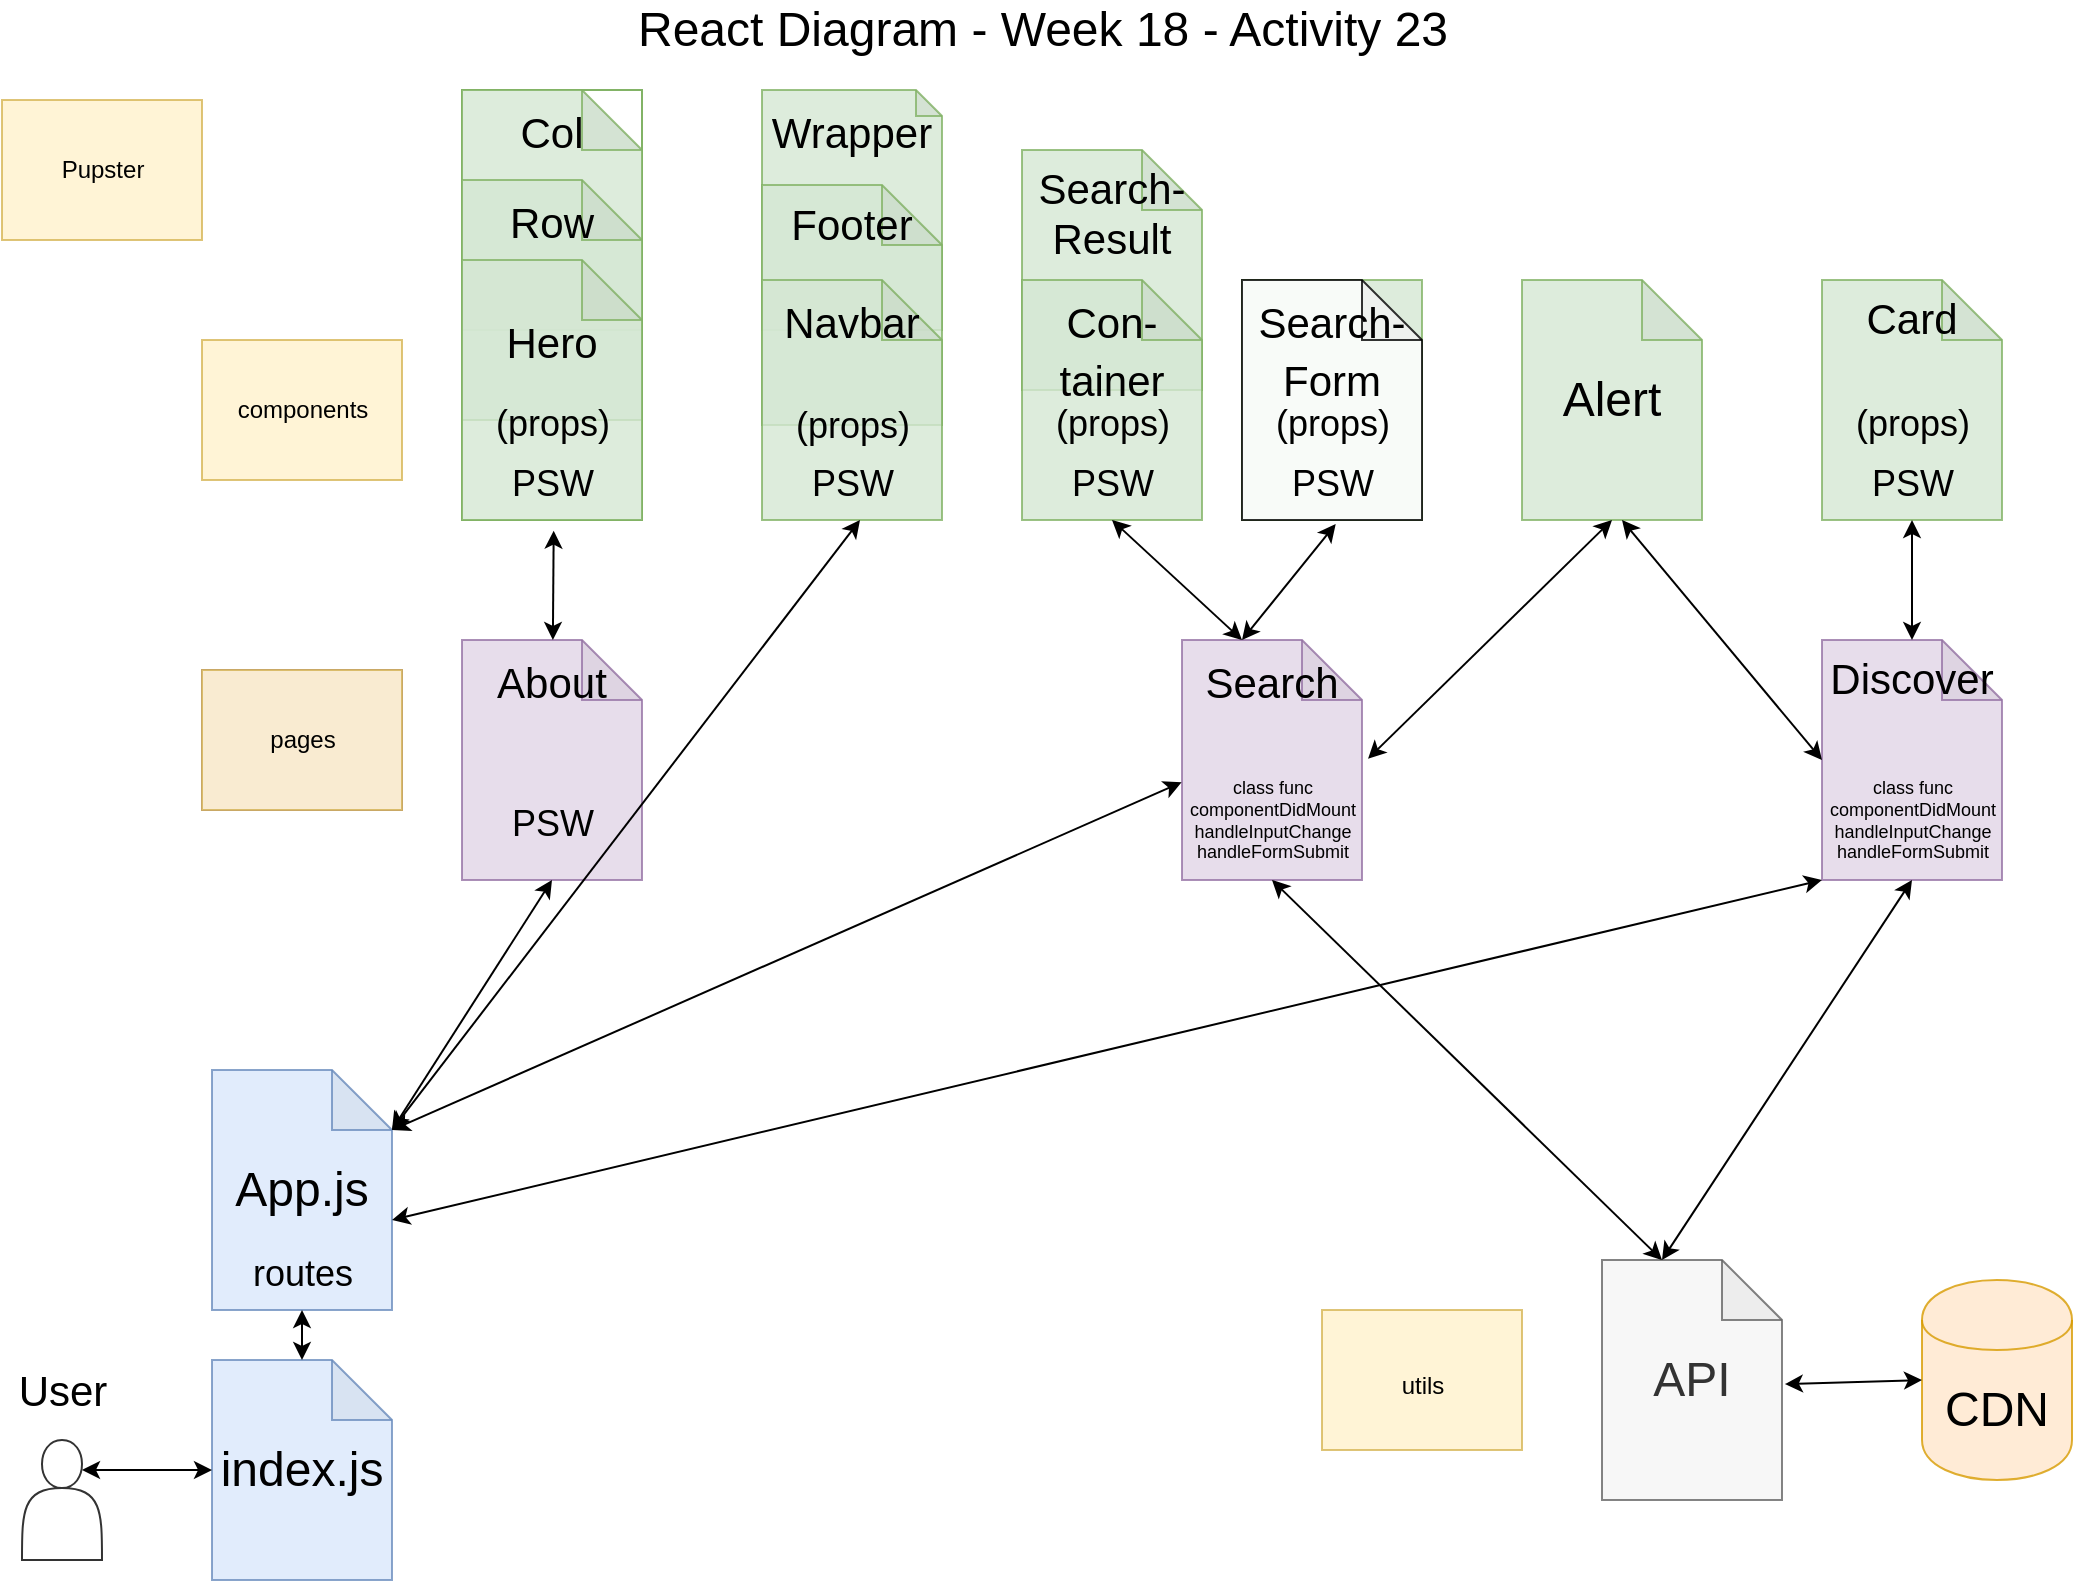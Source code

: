 <mxfile version="13.2.1" type="github">
  <diagram id="ovLufhgYYAJsv14iE1V-" name="Page-1">
    <mxGraphModel dx="1221" dy="940" grid="1" gridSize="10" guides="1" tooltips="1" connect="1" arrows="1" fold="1" page="1" pageScale="1" pageWidth="1100" pageHeight="850" math="0" shadow="0">
      <root>
        <mxCell id="0" />
        <mxCell id="1" parent="0" />
        <mxCell id="mtFovxy9MhyzxlUuzQmF-48" value="&lt;font style=&quot;font-size: 21px&quot;&gt;Wrapper&lt;/font&gt;" style="shape=note;whiteSpace=wrap;html=1;backgroundOutline=1;darkOpacity=0.05;fontSize=24;opacity=80;verticalAlign=top;size=13;fillColor=#d5e8d4;strokeColor=#82b366;" vertex="1" parent="1">
          <mxGeometry x="410" y="65" width="90" height="120" as="geometry" />
        </mxCell>
        <mxCell id="mtFovxy9MhyzxlUuzQmF-2" value="" style="group" vertex="1" connectable="0" parent="1">
          <mxGeometry x="30" y="70" width="100" height="70" as="geometry" />
        </mxCell>
        <mxCell id="yHwTe9zug0kXlLt8LPYq-1" value="" style="rounded=0;whiteSpace=wrap;html=1;fillColor=#fff2cc;strokeColor=#d6b656;opacity=80;movable=0;resizable=0;rotatable=0;deletable=0;editable=0;connectable=0;" parent="mtFovxy9MhyzxlUuzQmF-2" vertex="1">
          <mxGeometry width="100" height="70" as="geometry" />
        </mxCell>
        <mxCell id="mtFovxy9MhyzxlUuzQmF-1" value="Pupster" style="text;html=1;resizable=1;autosize=1;align=center;verticalAlign=middle;points=[];fillColor=none;strokeColor=none;rounded=0;opacity=80;movable=1;rotatable=1;deletable=1;editable=1;connectable=1;container=1;" vertex="1" parent="mtFovxy9MhyzxlUuzQmF-2">
          <mxGeometry x="20" y="25" width="60" height="20" as="geometry" />
        </mxCell>
        <mxCell id="mtFovxy9MhyzxlUuzQmF-3" value="React Diagram - Week 18 - Activity 23" style="text;html=1;resizable=0;autosize=1;align=center;verticalAlign=middle;points=[];fillColor=none;strokeColor=none;rounded=0;opacity=80;fontSize=24;" vertex="1" parent="1">
          <mxGeometry x="340" y="20" width="420" height="30" as="geometry" />
        </mxCell>
        <mxCell id="mtFovxy9MhyzxlUuzQmF-25" value="" style="group" vertex="1" connectable="0" parent="1">
          <mxGeometry x="130" y="190" width="100" height="70" as="geometry" />
        </mxCell>
        <mxCell id="mtFovxy9MhyzxlUuzQmF-26" value="" style="rounded=0;whiteSpace=wrap;html=1;fillColor=#fff2cc;strokeColor=#d6b656;opacity=80;movable=0;resizable=0;rotatable=0;deletable=0;editable=0;connectable=0;" vertex="1" parent="mtFovxy9MhyzxlUuzQmF-25">
          <mxGeometry width="100" height="70" as="geometry" />
        </mxCell>
        <mxCell id="mtFovxy9MhyzxlUuzQmF-27" value="components" style="text;html=1;resizable=1;autosize=1;align=center;verticalAlign=middle;points=[];fillColor=none;strokeColor=none;rounded=0;opacity=80;movable=1;rotatable=1;deletable=1;editable=1;connectable=1;container=1;" vertex="1" parent="mtFovxy9MhyzxlUuzQmF-25">
          <mxGeometry y="25" width="100" height="20" as="geometry" />
        </mxCell>
        <mxCell id="mtFovxy9MhyzxlUuzQmF-31" value="" style="group;fillColor=#e1d5e7;strokeColor=#9673a6;" vertex="1" connectable="0" parent="1">
          <mxGeometry x="130" y="355" width="100" height="70" as="geometry" />
        </mxCell>
        <mxCell id="mtFovxy9MhyzxlUuzQmF-29" value="" style="rounded=0;whiteSpace=wrap;html=1;fillColor=#fff2cc;strokeColor=#d6b656;opacity=80;movable=0;resizable=0;rotatable=0;deletable=0;editable=0;connectable=0;" vertex="1" parent="mtFovxy9MhyzxlUuzQmF-31">
          <mxGeometry width="100" height="70" as="geometry" />
        </mxCell>
        <mxCell id="mtFovxy9MhyzxlUuzQmF-30" value="pages" style="text;html=1;resizable=1;autosize=1;align=center;verticalAlign=middle;points=[];fillColor=none;strokeColor=none;rounded=0;opacity=80;movable=1;rotatable=1;deletable=1;editable=1;connectable=1;container=0;" vertex="1" parent="mtFovxy9MhyzxlUuzQmF-31">
          <mxGeometry x="25" y="25" width="50" height="20" as="geometry" />
        </mxCell>
        <mxCell id="mtFovxy9MhyzxlUuzQmF-33" value="" style="group" vertex="1" connectable="0" parent="1">
          <mxGeometry x="690" y="675" width="100" height="70" as="geometry" />
        </mxCell>
        <mxCell id="mtFovxy9MhyzxlUuzQmF-34" value="" style="rounded=0;whiteSpace=wrap;html=1;fillColor=#fff2cc;strokeColor=#d6b656;opacity=80;movable=0;resizable=0;rotatable=0;deletable=0;editable=0;connectable=0;" vertex="1" parent="mtFovxy9MhyzxlUuzQmF-33">
          <mxGeometry width="100" height="70" as="geometry" />
        </mxCell>
        <mxCell id="mtFovxy9MhyzxlUuzQmF-35" value="utils" style="text;html=1;resizable=1;autosize=1;align=center;verticalAlign=middle;points=[];fillColor=none;strokeColor=none;rounded=0;opacity=80;movable=1;rotatable=1;deletable=1;editable=1;connectable=1;container=1;" vertex="1" parent="mtFovxy9MhyzxlUuzQmF-33">
          <mxGeometry x="25" y="25" width="50" height="25" as="geometry" />
        </mxCell>
        <mxCell id="mtFovxy9MhyzxlUuzQmF-36" value="&lt;font style=&quot;font-size: 21px&quot;&gt;About&lt;/font&gt;" style="shape=note;whiteSpace=wrap;html=1;backgroundOutline=1;darkOpacity=0.05;fontSize=24;opacity=80;fillColor=#e1d5e7;strokeColor=#9673a6;verticalAlign=top;" vertex="1" parent="1">
          <mxGeometry x="260" y="340" width="90" height="120" as="geometry" />
        </mxCell>
        <mxCell id="mtFovxy9MhyzxlUuzQmF-37" value="&lt;font style=&quot;font-size: 21px&quot;&gt;Search&lt;/font&gt;" style="shape=note;whiteSpace=wrap;html=1;backgroundOutline=1;darkOpacity=0.05;fontSize=24;opacity=80;fillColor=#e1d5e7;strokeColor=#9673a6;verticalAlign=top;" vertex="1" parent="1">
          <mxGeometry x="620" y="340" width="90" height="120" as="geometry" />
        </mxCell>
        <mxCell id="mtFovxy9MhyzxlUuzQmF-38" value="Discover" style="shape=note;whiteSpace=wrap;html=1;backgroundOutline=1;darkOpacity=0.05;fontSize=21;opacity=80;fillColor=#e1d5e7;strokeColor=#9673a6;verticalAlign=top;" vertex="1" parent="1">
          <mxGeometry x="940" y="340" width="90" height="120" as="geometry" />
        </mxCell>
        <mxCell id="mtFovxy9MhyzxlUuzQmF-39" value="API" style="shape=note;whiteSpace=wrap;html=1;backgroundOutline=1;darkOpacity=0.05;fontSize=24;opacity=80;fillColor=#f5f5f5;strokeColor=#666666;fontColor=#333333;" vertex="1" parent="1">
          <mxGeometry x="830" y="650" width="90" height="120" as="geometry" />
        </mxCell>
        <mxCell id="mtFovxy9MhyzxlUuzQmF-40" value="Card" style="shape=note;whiteSpace=wrap;html=1;backgroundOutline=1;darkOpacity=0.05;fontSize=21;opacity=80;verticalAlign=top;fillColor=#d5e8d4;strokeColor=#82b366;" vertex="1" parent="1">
          <mxGeometry x="940" y="160" width="90" height="120" as="geometry" />
        </mxCell>
        <mxCell id="mtFovxy9MhyzxlUuzQmF-41" value="Alert" style="shape=note;whiteSpace=wrap;html=1;backgroundOutline=1;darkOpacity=0.05;fontSize=24;opacity=80;fillColor=#d5e8d4;strokeColor=#82b366;" vertex="1" parent="1">
          <mxGeometry x="790" y="160" width="90" height="120" as="geometry" />
        </mxCell>
        <mxCell id="mtFovxy9MhyzxlUuzQmF-43" value="App.js" style="shape=note;whiteSpace=wrap;html=1;backgroundOutline=1;darkOpacity=0.05;fontSize=24;opacity=80;fillColor=#dae8fc;strokeColor=#6c8ebf;" vertex="1" parent="1">
          <mxGeometry x="135" y="555" width="90" height="120" as="geometry" />
        </mxCell>
        <mxCell id="mtFovxy9MhyzxlUuzQmF-44" value="Footer" style="shape=note;whiteSpace=wrap;html=1;backgroundOutline=1;darkOpacity=0.05;fontSize=21;opacity=80;verticalAlign=top;fillColor=#d5e8d4;strokeColor=#82b366;" vertex="1" parent="1">
          <mxGeometry x="410" y="112.5" width="90" height="120" as="geometry" />
        </mxCell>
        <mxCell id="mtFovxy9MhyzxlUuzQmF-45" value="&lt;font style=&quot;font-size: 21px&quot;&gt;Navbar&lt;/font&gt;" style="shape=note;whiteSpace=wrap;html=1;backgroundOutline=1;darkOpacity=0.05;fontSize=24;opacity=80;verticalAlign=top;fillColor=#d5e8d4;strokeColor=#82b366;" vertex="1" parent="1">
          <mxGeometry x="410" y="160" width="90" height="120" as="geometry" />
        </mxCell>
        <mxCell id="mtFovxy9MhyzxlUuzQmF-46" value="Search-&lt;br style=&quot;font-size: 21px;&quot;&gt;Result" style="shape=note;whiteSpace=wrap;html=1;backgroundOutline=1;darkOpacity=0.05;fontSize=21;opacity=80;verticalAlign=top;fillColor=#d5e8d4;strokeColor=#82b366;" vertex="1" parent="1">
          <mxGeometry x="540" y="95" width="90" height="120" as="geometry" />
        </mxCell>
        <mxCell id="mtFovxy9MhyzxlUuzQmF-47" value="&lt;font style=&quot;font-size: 21px&quot;&gt;Con-tainer&lt;/font&gt;" style="shape=note;whiteSpace=wrap;html=1;backgroundOutline=1;darkOpacity=0.05;fontSize=24;opacity=80;verticalAlign=top;fillColor=#d5e8d4;strokeColor=#82b366;" vertex="1" parent="1">
          <mxGeometry x="540" y="160" width="90" height="120" as="geometry" />
        </mxCell>
        <mxCell id="mtFovxy9MhyzxlUuzQmF-54" value="" style="group;verticalAlign=top;fillColor=#FFFFFF;strokeColor=#82b366;" vertex="1" connectable="0" parent="1">
          <mxGeometry x="260" y="65" width="90" height="215" as="geometry" />
        </mxCell>
        <mxCell id="mtFovxy9MhyzxlUuzQmF-49" value="&lt;font style=&quot;font-size: 21px&quot;&gt;Col&lt;/font&gt;" style="shape=note;whiteSpace=wrap;html=1;backgroundOutline=1;darkOpacity=0.05;fontSize=24;opacity=80;verticalAlign=top;container=1;fillColor=#d5e8d4;strokeColor=#82b366;" vertex="1" parent="mtFovxy9MhyzxlUuzQmF-54">
          <mxGeometry width="90" height="120" as="geometry" />
        </mxCell>
        <mxCell id="mtFovxy9MhyzxlUuzQmF-51" value="&lt;font style=&quot;font-size: 21px&quot;&gt;Row&lt;/font&gt;" style="shape=note;whiteSpace=wrap;html=1;backgroundOutline=1;darkOpacity=0.05;fontSize=24;opacity=80;verticalAlign=top;fillColor=#d5e8d4;strokeColor=#82b366;" vertex="1" parent="mtFovxy9MhyzxlUuzQmF-54">
          <mxGeometry y="45" width="90" height="120" as="geometry" />
        </mxCell>
        <mxCell id="mtFovxy9MhyzxlUuzQmF-50" value="&lt;p style=&quot;line-height: 80%&quot;&gt;&lt;font style=&quot;font-size: 21px&quot;&gt;Hero&lt;/font&gt;&lt;br&gt;&lt;/p&gt;" style="shape=note;whiteSpace=wrap;html=1;backgroundOutline=1;darkOpacity=0.05;fontSize=24;opacity=80;labelPosition=center;verticalLabelPosition=middle;align=center;verticalAlign=top;fillColor=#d5e8d4;strokeColor=#82b366;" vertex="1" parent="mtFovxy9MhyzxlUuzQmF-54">
          <mxGeometry y="85" width="90" height="130" as="geometry" />
        </mxCell>
        <mxCell id="mtFovxy9MhyzxlUuzQmF-74" value="" style="group" vertex="1" connectable="0" parent="mtFovxy9MhyzxlUuzQmF-54">
          <mxGeometry x="10" y="145" width="70" height="70" as="geometry" />
        </mxCell>
        <mxCell id="mtFovxy9MhyzxlUuzQmF-57" value="&lt;font style=&quot;font-size: 18px&quot;&gt;(props)&lt;/font&gt;" style="text;html=1;resizable=0;autosize=1;align=center;verticalAlign=middle;points=[];fillColor=none;strokeColor=none;rounded=0;fontSize=24;opacity=80;" vertex="1" parent="mtFovxy9MhyzxlUuzQmF-74">
          <mxGeometry width="70" height="40" as="geometry" />
        </mxCell>
        <mxCell id="mtFovxy9MhyzxlUuzQmF-58" value="&lt;span style=&quot;font-size: 18px&quot;&gt;PSW&lt;/span&gt;&lt;span style=&quot;color: rgba(0 , 0 , 0 , 0) ; font-family: monospace ; font-size: 0px&quot;&gt;%3CmxGraphModel%3E%3Croot%3E%3CmxCell%20id%3D%220%22%2F%3E%3CmxCell%20id%3D%221%22%20parent%3D%220%22%2F%3E%3CmxCell%20id%3D%222%22%20value%3D%22%26lt%3Bfont%20style%3D%26quot%3Bfont-size%3A%2018px%26quot%3B%26gt%3B(props)%26lt%3B%2Ffont%26gt%3B%22%20style%3D%22text%3Bhtml%3D1%3Bresizable%3D0%3Bautosize%3D1%3Balign%3Dcenter%3BverticalAlign%3Dmiddle%3Bpoints%3D%5B%5D%3BfillColor%3Dnone%3BstrokeColor%3Dnone%3Brounded%3D0%3BfontSize%3D24%3Bopacity%3D80%3B%22%20vertex%3D%221%22%20parent%3D%221%22%3E%3CmxGeometry%20x%3D%22270%22%20y%3D%22260%22%20width%3D%2270%22%20height%3D%2240%22%20as%3D%22geometry%22%2F%3E%3C%2FmxCell%3E%3C%2Froot%3E%3C%2FmxGraphModel%3E&lt;/span&gt;" style="text;html=1;resizable=0;autosize=1;align=center;verticalAlign=middle;points=[];fillColor=none;strokeColor=none;rounded=0;fontSize=24;opacity=80;" vertex="1" parent="mtFovxy9MhyzxlUuzQmF-74">
          <mxGeometry x="5" y="30" width="60" height="40" as="geometry" />
        </mxCell>
        <mxCell id="mtFovxy9MhyzxlUuzQmF-60" value="" style="endArrow=classic;startArrow=classic;html=1;fontSize=24;entryX=0.5;entryY=1;entryDx=0;entryDy=0;entryPerimeter=0;exitX=0;exitY=0;exitDx=30;exitDy=0;exitPerimeter=0;" edge="1" parent="1" source="mtFovxy9MhyzxlUuzQmF-39" target="mtFovxy9MhyzxlUuzQmF-38">
          <mxGeometry width="50" height="50" relative="1" as="geometry">
            <mxPoint x="260" y="590" as="sourcePoint" />
            <mxPoint x="310" y="540" as="targetPoint" />
          </mxGeometry>
        </mxCell>
        <mxCell id="mtFovxy9MhyzxlUuzQmF-61" value="" style="endArrow=classic;startArrow=classic;html=1;fontSize=24;exitX=0;exitY=0;exitDx=30;exitDy=0;exitPerimeter=0;entryX=0.5;entryY=1;entryDx=0;entryDy=0;entryPerimeter=0;" edge="1" parent="1" source="mtFovxy9MhyzxlUuzQmF-39" target="mtFovxy9MhyzxlUuzQmF-37">
          <mxGeometry width="50" height="50" relative="1" as="geometry">
            <mxPoint x="340" y="710" as="sourcePoint" />
            <mxPoint x="670" y="495" as="targetPoint" />
          </mxGeometry>
        </mxCell>
        <mxCell id="mtFovxy9MhyzxlUuzQmF-62" value="" style="endArrow=classic;startArrow=classic;html=1;fontSize=24;entryX=0.514;entryY=1.134;entryDx=0;entryDy=0;entryPerimeter=0;" edge="1" parent="1" source="mtFovxy9MhyzxlUuzQmF-36" target="mtFovxy9MhyzxlUuzQmF-58">
          <mxGeometry width="50" height="50" relative="1" as="geometry">
            <mxPoint x="260" y="400" as="sourcePoint" />
            <mxPoint x="310" y="350" as="targetPoint" />
          </mxGeometry>
        </mxCell>
        <mxCell id="mtFovxy9MhyzxlUuzQmF-65" value="index.js" style="shape=note;whiteSpace=wrap;html=1;backgroundOutline=1;darkOpacity=0.05;fontSize=24;opacity=80;fillColor=#dae8fc;strokeColor=#6c8ebf;" vertex="1" parent="1">
          <mxGeometry x="135" y="700" width="90" height="110" as="geometry" />
        </mxCell>
        <mxCell id="mtFovxy9MhyzxlUuzQmF-68" value="" style="endArrow=classic;startArrow=classic;html=1;fontSize=24;entryX=0.5;entryY=1;entryDx=0;entryDy=0;entryPerimeter=0;exitX=0;exitY=0;exitDx=90;exitDy=30;exitPerimeter=0;" edge="1" parent="1" source="mtFovxy9MhyzxlUuzQmF-43" target="mtFovxy9MhyzxlUuzQmF-36">
          <mxGeometry width="50" height="50" relative="1" as="geometry">
            <mxPoint x="460" y="490" as="sourcePoint" />
            <mxPoint x="510" y="440" as="targetPoint" />
          </mxGeometry>
        </mxCell>
        <mxCell id="mtFovxy9MhyzxlUuzQmF-70" value="&lt;span style=&quot;font-size: 18px&quot;&gt;PSW&lt;/span&gt;&lt;span style=&quot;color: rgba(0 , 0 , 0 , 0) ; font-family: monospace ; font-size: 0px&quot;&gt;%3CmxGraphModel%3E%3Croot%3E%3CmxCell%20id%3D%220%22%2F%3E%3CmxCell%20id%3D%221%22%20parent%3D%220%22%2F%3E%3CmxCell%20id%3D%222%22%20value%3D%22%26lt%3Bfont%20style%3D%26quot%3Bfont-size%3A%2018px%26quot%3B%26gt%3B(props)%26lt%3B%2Ffont%26gt%3B%22%20style%3D%22text%3Bhtml%3D1%3Bresizable%3D0%3Bautosize%3D1%3Balign%3Dcenter%3BverticalAlign%3Dmiddle%3Bpoints%3D%5B%5D%3BfillColor%3Dnone%3BstrokeColor%3Dnone%3Brounded%3D0%3BfontSize%3D24%3Bopacity%3D80%3B%22%20vertex%3D%221%22%20parent%3D%221%22%3E%3CmxGeometry%20x%3D%22270%22%20y%3D%22260%22%20width%3D%2270%22%20height%3D%2240%22%20as%3D%22geometry%22%2F%3E%3C%2FmxCell%3E%3C%2Froot%3E%3C%2FmxGraphModel%3E&lt;/span&gt;" style="text;html=1;resizable=0;autosize=1;align=center;verticalAlign=middle;points=[];fillColor=none;strokeColor=none;rounded=0;fontSize=24;opacity=80;" vertex="1" parent="1">
          <mxGeometry x="275" y="410" width="60" height="40" as="geometry" />
        </mxCell>
        <mxCell id="mtFovxy9MhyzxlUuzQmF-71" value="" style="endArrow=classic;startArrow=classic;html=1;fontSize=24;entryX=-0.002;entryY=0.593;entryDx=0;entryDy=0;entryPerimeter=0;exitX=0;exitY=0;exitDx=90;exitDy=30;exitPerimeter=0;" edge="1" parent="1" source="mtFovxy9MhyzxlUuzQmF-43" target="mtFovxy9MhyzxlUuzQmF-37">
          <mxGeometry width="50" height="50" relative="1" as="geometry">
            <mxPoint x="230" y="520" as="sourcePoint" />
            <mxPoint x="510" y="440" as="targetPoint" />
          </mxGeometry>
        </mxCell>
        <mxCell id="mtFovxy9MhyzxlUuzQmF-75" value="" style="group;verticalAlign=top;" vertex="1" connectable="0" parent="1">
          <mxGeometry x="420" y="210" width="70" height="70" as="geometry" />
        </mxCell>
        <mxCell id="mtFovxy9MhyzxlUuzQmF-76" value="&lt;span style=&quot;font-size: 18px&quot;&gt;(props)&lt;/span&gt;" style="text;html=1;resizable=0;autosize=1;align=center;verticalAlign=top;points=[];fillColor=none;strokeColor=none;rounded=0;fontSize=24;opacity=80;" vertex="1" parent="mtFovxy9MhyzxlUuzQmF-75">
          <mxGeometry width="70" height="40" as="geometry" />
        </mxCell>
        <mxCell id="mtFovxy9MhyzxlUuzQmF-77" value="&lt;span style=&quot;font-size: 18px&quot;&gt;PSW&lt;/span&gt;&lt;span style=&quot;color: rgba(0 , 0 , 0 , 0) ; font-family: monospace ; font-size: 0px&quot;&gt;%3CmxGraphModel%3E%3Croot%3E%3CmxCell%20id%3D%220%22%2F%3E%3CmxCell%20id%3D%221%22%20parent%3D%220%22%2F%3E%3CmxCell%20id%3D%222%22%20value%3D%22%26lt%3Bfont%20style%3D%26quot%3Bfont-size%3A%2018px%26quot%3B%26gt%3B(props)%26lt%3B%2Ffont%26gt%3B%22%20style%3D%22text%3Bhtml%3D1%3Bresizable%3D0%3Bautosize%3D1%3Balign%3Dcenter%3BverticalAlign%3Dmiddle%3Bpoints%3D%5B%5D%3BfillColor%3Dnone%3BstrokeColor%3Dnone%3Brounded%3D0%3BfontSize%3D24%3Bopacity%3D80%3B%22%20vertex%3D%221%22%20parent%3D%221%22%3E%3CmxGeometry%20x%3D%22270%22%20y%3D%22260%22%20width%3D%2270%22%20height%3D%2240%22%20as%3D%22geometry%22%2F%3E%3C%2FmxCell%3E%3C%2Froot%3E%3C%2FmxGraphModel%3E&lt;/span&gt;" style="text;html=1;resizable=0;autosize=1;align=center;verticalAlign=middle;points=[];fillColor=none;strokeColor=none;rounded=0;fontSize=24;opacity=80;" vertex="1" parent="mtFovxy9MhyzxlUuzQmF-75">
          <mxGeometry x="5" y="30" width="60" height="40" as="geometry" />
        </mxCell>
        <mxCell id="mtFovxy9MhyzxlUuzQmF-78" value="" style="endArrow=classic;startArrow=classic;html=1;fontSize=24;exitX=0;exitY=0;exitDx=90;exitDy=30;exitPerimeter=0;" edge="1" parent="1" source="mtFovxy9MhyzxlUuzQmF-43">
          <mxGeometry width="50" height="50" relative="1" as="geometry">
            <mxPoint x="230" y="520" as="sourcePoint" />
            <mxPoint x="459" y="280" as="targetPoint" />
          </mxGeometry>
        </mxCell>
        <mxCell id="mtFovxy9MhyzxlUuzQmF-80" value="" style="endArrow=classic;startArrow=classic;html=1;fontSize=24;entryX=0;entryY=1;entryDx=0;entryDy=0;entryPerimeter=0;exitX=0;exitY=0;exitDx=90;exitDy=75;exitPerimeter=0;" edge="1" parent="1" source="mtFovxy9MhyzxlUuzQmF-43" target="mtFovxy9MhyzxlUuzQmF-38">
          <mxGeometry width="50" height="50" relative="1" as="geometry">
            <mxPoint x="415" y="535" as="sourcePoint" />
            <mxPoint x="629.82" y="421.16" as="targetPoint" />
          </mxGeometry>
        </mxCell>
        <mxCell id="mtFovxy9MhyzxlUuzQmF-81" value="" style="shape=actor;whiteSpace=wrap;html=1;fontSize=24;opacity=80;" vertex="1" parent="1">
          <mxGeometry x="40" y="740" width="40" height="60" as="geometry" />
        </mxCell>
        <mxCell id="mtFovxy9MhyzxlUuzQmF-82" value="" style="endArrow=classic;startArrow=classic;html=1;fontSize=24;exitX=0.75;exitY=0.25;exitDx=0;exitDy=0;exitPerimeter=0;entryX=0;entryY=0.5;entryDx=0;entryDy=0;entryPerimeter=0;" edge="1" parent="1" source="mtFovxy9MhyzxlUuzQmF-81" target="mtFovxy9MhyzxlUuzQmF-65">
          <mxGeometry width="50" height="50" relative="1" as="geometry">
            <mxPoint x="190" y="745" as="sourcePoint" />
            <mxPoint x="135" y="729" as="targetPoint" />
          </mxGeometry>
        </mxCell>
        <mxCell id="mtFovxy9MhyzxlUuzQmF-83" value="CDN" style="shape=cylinder;whiteSpace=wrap;html=1;boundedLbl=1;backgroundOutline=1;fontSize=24;opacity=80;fillColor=#ffe6cc;strokeColor=#d79b00;" vertex="1" parent="1">
          <mxGeometry x="990" y="660" width="75" height="100" as="geometry" />
        </mxCell>
        <mxCell id="mtFovxy9MhyzxlUuzQmF-85" value="&lt;span style=&quot;font-size: 18px&quot;&gt;routes&lt;/span&gt;" style="text;html=1;resizable=0;autosize=1;align=center;verticalAlign=middle;points=[];fillColor=none;strokeColor=none;rounded=0;fontSize=24;opacity=80;" vertex="1" parent="1">
          <mxGeometry x="145" y="635" width="70" height="40" as="geometry" />
        </mxCell>
        <mxCell id="mtFovxy9MhyzxlUuzQmF-86" value="&lt;span style=&quot;font-size: 9px;&quot;&gt;class func&lt;br style=&quot;font-size: 9px;&quot;&gt;componentDidMount&lt;br style=&quot;font-size: 9px;&quot;&gt;handleInputChange&lt;br style=&quot;font-size: 9px;&quot;&gt;handleFormSubmit&lt;br style=&quot;font-size: 9px;&quot;&gt;&lt;/span&gt;" style="text;html=1;resizable=0;autosize=1;align=center;verticalAlign=middle;points=[];fillColor=none;strokeColor=none;rounded=0;fontSize=9;opacity=80;" vertex="1" parent="1">
          <mxGeometry x="615" y="405" width="100" height="50" as="geometry" />
        </mxCell>
        <mxCell id="mtFovxy9MhyzxlUuzQmF-87" value="" style="group" vertex="1" connectable="0" parent="1">
          <mxGeometry x="550" y="210" width="70" height="70" as="geometry" />
        </mxCell>
        <mxCell id="mtFovxy9MhyzxlUuzQmF-88" value="&lt;font style=&quot;font-size: 18px&quot;&gt;(props)&lt;/font&gt;" style="text;html=1;resizable=0;autosize=1;align=center;verticalAlign=middle;points=[];fillColor=none;strokeColor=none;rounded=0;fontSize=24;opacity=80;" vertex="1" parent="mtFovxy9MhyzxlUuzQmF-87">
          <mxGeometry width="70" height="40" as="geometry" />
        </mxCell>
        <mxCell id="mtFovxy9MhyzxlUuzQmF-89" value="&lt;span style=&quot;font-size: 18px&quot;&gt;PSW&lt;/span&gt;&lt;span style=&quot;color: rgba(0 , 0 , 0 , 0) ; font-family: monospace ; font-size: 0px&quot;&gt;%3CmxGraphModel%3E%3Croot%3E%3CmxCell%20id%3D%220%22%2F%3E%3CmxCell%20id%3D%221%22%20parent%3D%220%22%2F%3E%3CmxCell%20id%3D%222%22%20value%3D%22%26lt%3Bfont%20style%3D%26quot%3Bfont-size%3A%2018px%26quot%3B%26gt%3B(props)%26lt%3B%2Ffont%26gt%3B%22%20style%3D%22text%3Bhtml%3D1%3Bresizable%3D0%3Bautosize%3D1%3Balign%3Dcenter%3BverticalAlign%3Dmiddle%3Bpoints%3D%5B%5D%3BfillColor%3Dnone%3BstrokeColor%3Dnone%3Brounded%3D0%3BfontSize%3D24%3Bopacity%3D80%3B%22%20vertex%3D%221%22%20parent%3D%221%22%3E%3CmxGeometry%20x%3D%22270%22%20y%3D%22260%22%20width%3D%2270%22%20height%3D%2240%22%20as%3D%22geometry%22%2F%3E%3C%2FmxCell%3E%3C%2Froot%3E%3C%2FmxGraphModel%3E&lt;/span&gt;" style="text;html=1;resizable=0;autosize=1;align=center;verticalAlign=middle;points=[];fillColor=none;strokeColor=none;rounded=0;fontSize=24;opacity=80;" vertex="1" parent="mtFovxy9MhyzxlUuzQmF-87">
          <mxGeometry x="5" y="30" width="60" height="40" as="geometry" />
        </mxCell>
        <mxCell id="mtFovxy9MhyzxlUuzQmF-90" value="" style="endArrow=classic;startArrow=classic;html=1;fontSize=24;entryX=0;entryY=0;entryDx=30;entryDy=0;entryPerimeter=0;" edge="1" parent="1" target="mtFovxy9MhyzxlUuzQmF-37">
          <mxGeometry width="50" height="50" relative="1" as="geometry">
            <mxPoint x="585" y="280" as="sourcePoint" />
            <mxPoint x="640" y="330" as="targetPoint" />
          </mxGeometry>
        </mxCell>
        <mxCell id="mtFovxy9MhyzxlUuzQmF-95" value="" style="group;opacity=80;fillColor=#d5e8d4;strokeColor=#82b366;" vertex="1" connectable="0" parent="1">
          <mxGeometry x="650" y="160" width="90" height="120" as="geometry" />
        </mxCell>
        <mxCell id="mtFovxy9MhyzxlUuzQmF-42" value="&lt;font style=&quot;font-size: 21px&quot;&gt;Search-Form&lt;/font&gt;" style="shape=note;whiteSpace=wrap;html=1;backgroundOutline=1;darkOpacity=0.05;fontSize=24;opacity=80;verticalAlign=top;" vertex="1" parent="mtFovxy9MhyzxlUuzQmF-95">
          <mxGeometry width="90" height="120" as="geometry" />
        </mxCell>
        <mxCell id="mtFovxy9MhyzxlUuzQmF-91" value="" style="group" vertex="1" connectable="0" parent="mtFovxy9MhyzxlUuzQmF-95">
          <mxGeometry x="10" y="50" width="70" height="70" as="geometry" />
        </mxCell>
        <mxCell id="mtFovxy9MhyzxlUuzQmF-92" value="&lt;font style=&quot;font-size: 18px&quot;&gt;(props)&lt;/font&gt;" style="text;html=1;resizable=0;autosize=1;align=center;verticalAlign=middle;points=[];fillColor=none;strokeColor=none;rounded=0;fontSize=24;opacity=80;" vertex="1" parent="mtFovxy9MhyzxlUuzQmF-91">
          <mxGeometry width="70" height="40" as="geometry" />
        </mxCell>
        <mxCell id="mtFovxy9MhyzxlUuzQmF-93" value="&lt;span style=&quot;font-size: 18px&quot;&gt;PSW&lt;/span&gt;&lt;span style=&quot;color: rgba(0 , 0 , 0 , 0) ; font-family: monospace ; font-size: 0px&quot;&gt;%3CmxGraphModel%3E%3Croot%3E%3CmxCell%20id%3D%220%22%2F%3E%3CmxCell%20id%3D%221%22%20parent%3D%220%22%2F%3E%3CmxCell%20id%3D%222%22%20value%3D%22%26lt%3Bfont%20style%3D%26quot%3Bfont-size%3A%2018px%26quot%3B%26gt%3B(props)%26lt%3B%2Ffont%26gt%3B%22%20style%3D%22text%3Bhtml%3D1%3Bresizable%3D0%3Bautosize%3D1%3Balign%3Dcenter%3BverticalAlign%3Dmiddle%3Bpoints%3D%5B%5D%3BfillColor%3Dnone%3BstrokeColor%3Dnone%3Brounded%3D0%3BfontSize%3D24%3Bopacity%3D80%3B%22%20vertex%3D%221%22%20parent%3D%221%22%3E%3CmxGeometry%20x%3D%22270%22%20y%3D%22260%22%20width%3D%2270%22%20height%3D%2240%22%20as%3D%22geometry%22%2F%3E%3C%2FmxCell%3E%3C%2Froot%3E%3C%2FmxGraphModel%3E&lt;/span&gt;" style="text;html=1;resizable=0;autosize=1;align=center;verticalAlign=middle;points=[];fillColor=none;strokeColor=none;rounded=0;fontSize=24;opacity=80;" vertex="1" parent="mtFovxy9MhyzxlUuzQmF-91">
          <mxGeometry x="5" y="30" width="60" height="40" as="geometry" />
        </mxCell>
        <mxCell id="mtFovxy9MhyzxlUuzQmF-96" value="" style="endArrow=classic;startArrow=classic;html=1;fontSize=24;entryX=0;entryY=0;entryDx=30;entryDy=0;entryPerimeter=0;exitX=0.531;exitY=1.051;exitDx=0;exitDy=0;exitPerimeter=0;" edge="1" parent="1" source="mtFovxy9MhyzxlUuzQmF-93" target="mtFovxy9MhyzxlUuzQmF-37">
          <mxGeometry width="50" height="50" relative="1" as="geometry">
            <mxPoint x="595" y="290" as="sourcePoint" />
            <mxPoint x="660" y="350" as="targetPoint" />
          </mxGeometry>
        </mxCell>
        <mxCell id="mtFovxy9MhyzxlUuzQmF-98" value="" style="endArrow=classic;startArrow=classic;html=1;fontSize=24;exitX=0;exitY=0.5;exitDx=0;exitDy=0;exitPerimeter=0;" edge="1" parent="1" source="mtFovxy9MhyzxlUuzQmF-38">
          <mxGeometry width="50" height="50" relative="1" as="geometry">
            <mxPoint x="920.0" y="352.04" as="sourcePoint" />
            <mxPoint x="840" y="280" as="targetPoint" />
          </mxGeometry>
        </mxCell>
        <mxCell id="mtFovxy9MhyzxlUuzQmF-101" value="" style="endArrow=classic;startArrow=classic;html=1;fontSize=24;exitX=0.5;exitY=1;exitDx=0;exitDy=0;exitPerimeter=0;" edge="1" parent="1" source="mtFovxy9MhyzxlUuzQmF-41">
          <mxGeometry width="50" height="50" relative="1" as="geometry">
            <mxPoint x="780" y="399.41" as="sourcePoint" />
            <mxPoint x="713" y="399.41" as="targetPoint" />
          </mxGeometry>
        </mxCell>
        <mxCell id="mtFovxy9MhyzxlUuzQmF-102" value="&lt;span style=&quot;font-size: 9px;&quot;&gt;class func&lt;br style=&quot;font-size: 9px;&quot;&gt;componentDidMount&lt;br style=&quot;font-size: 9px;&quot;&gt;handleInputChange&lt;br style=&quot;font-size: 9px;&quot;&gt;handleFormSubmit&lt;br style=&quot;font-size: 9px;&quot;&gt;&lt;/span&gt;" style="text;html=1;resizable=0;autosize=1;align=center;verticalAlign=middle;points=[];fillColor=none;strokeColor=none;rounded=0;fontSize=9;opacity=80;" vertex="1" parent="1">
          <mxGeometry x="935" y="405" width="100" height="50" as="geometry" />
        </mxCell>
        <mxCell id="mtFovxy9MhyzxlUuzQmF-105" value="" style="endArrow=classic;startArrow=classic;html=1;fontSize=24;exitX=1.016;exitY=0.517;exitDx=0;exitDy=0;exitPerimeter=0;entryX=0;entryY=0.5;entryDx=0;entryDy=0;" edge="1" parent="1" source="mtFovxy9MhyzxlUuzQmF-39" target="mtFovxy9MhyzxlUuzQmF-83">
          <mxGeometry width="50" height="50" relative="1" as="geometry">
            <mxPoint x="870" y="660" as="sourcePoint" />
            <mxPoint x="995" y="470" as="targetPoint" />
          </mxGeometry>
        </mxCell>
        <mxCell id="mtFovxy9MhyzxlUuzQmF-111" value="" style="endArrow=classic;startArrow=classic;html=1;fontSize=24;entryX=0.5;entryY=0;entryDx=0;entryDy=0;entryPerimeter=0;exitX=0.5;exitY=1;exitDx=0;exitDy=0;exitPerimeter=0;" edge="1" parent="1" source="mtFovxy9MhyzxlUuzQmF-40" target="mtFovxy9MhyzxlUuzQmF-38">
          <mxGeometry width="50" height="50" relative="1" as="geometry">
            <mxPoint x="706.86" y="292.04" as="sourcePoint" />
            <mxPoint x="660.0" y="350" as="targetPoint" />
          </mxGeometry>
        </mxCell>
        <mxCell id="mtFovxy9MhyzxlUuzQmF-112" value="" style="group" vertex="1" connectable="0" parent="1">
          <mxGeometry x="950" y="210" width="70" height="70" as="geometry" />
        </mxCell>
        <mxCell id="mtFovxy9MhyzxlUuzQmF-113" value="&lt;font style=&quot;font-size: 18px&quot;&gt;(props)&lt;/font&gt;" style="text;html=1;resizable=0;autosize=1;align=center;verticalAlign=middle;points=[];fillColor=none;strokeColor=none;rounded=0;fontSize=24;opacity=80;" vertex="1" parent="mtFovxy9MhyzxlUuzQmF-112">
          <mxGeometry width="70" height="40" as="geometry" />
        </mxCell>
        <mxCell id="mtFovxy9MhyzxlUuzQmF-114" value="&lt;span style=&quot;font-size: 18px&quot;&gt;PSW&lt;/span&gt;&lt;span style=&quot;color: rgba(0 , 0 , 0 , 0) ; font-family: monospace ; font-size: 0px&quot;&gt;%3CmxGraphModel%3E%3Croot%3E%3CmxCell%20id%3D%220%22%2F%3E%3CmxCell%20id%3D%221%22%20parent%3D%220%22%2F%3E%3CmxCell%20id%3D%222%22%20value%3D%22%26lt%3Bfont%20style%3D%26quot%3Bfont-size%3A%2018px%26quot%3B%26gt%3B(props)%26lt%3B%2Ffont%26gt%3B%22%20style%3D%22text%3Bhtml%3D1%3Bresizable%3D0%3Bautosize%3D1%3Balign%3Dcenter%3BverticalAlign%3Dmiddle%3Bpoints%3D%5B%5D%3BfillColor%3Dnone%3BstrokeColor%3Dnone%3Brounded%3D0%3BfontSize%3D24%3Bopacity%3D80%3B%22%20vertex%3D%221%22%20parent%3D%221%22%3E%3CmxGeometry%20x%3D%22270%22%20y%3D%22260%22%20width%3D%2270%22%20height%3D%2240%22%20as%3D%22geometry%22%2F%3E%3C%2FmxCell%3E%3C%2Froot%3E%3C%2FmxGraphModel%3E&lt;/span&gt;" style="text;html=1;resizable=0;autosize=1;align=center;verticalAlign=middle;points=[];fillColor=none;strokeColor=none;rounded=0;fontSize=24;opacity=80;" vertex="1" parent="mtFovxy9MhyzxlUuzQmF-112">
          <mxGeometry x="5" y="30" width="60" height="40" as="geometry" />
        </mxCell>
        <mxCell id="mtFovxy9MhyzxlUuzQmF-121" value="User" style="text;html=1;align=center;verticalAlign=middle;resizable=0;points=[];autosize=1;fontSize=21;" vertex="1" parent="1">
          <mxGeometry x="30" y="700" width="60" height="30" as="geometry" />
        </mxCell>
        <mxCell id="mtFovxy9MhyzxlUuzQmF-125" value="" style="endArrow=classic;startArrow=classic;html=1;fontSize=21;entryX=0.5;entryY=1;entryDx=0;entryDy=0;entryPerimeter=0;exitX=0.5;exitY=0;exitDx=0;exitDy=0;exitPerimeter=0;" edge="1" parent="1" source="mtFovxy9MhyzxlUuzQmF-65" target="mtFovxy9MhyzxlUuzQmF-43">
          <mxGeometry width="50" height="50" relative="1" as="geometry">
            <mxPoint x="50" y="680" as="sourcePoint" />
            <mxPoint x="100" y="630" as="targetPoint" />
          </mxGeometry>
        </mxCell>
      </root>
    </mxGraphModel>
  </diagram>
</mxfile>
